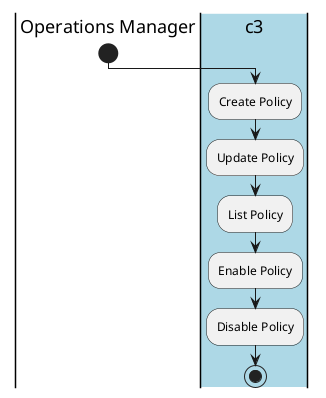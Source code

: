 @startuml
|Operations Manager|
start
|#lightblue|c3|
:Create Policy;
:Update Policy;
:List Policy;
:Enable Policy;
:Disable Policy;
stop
@enduml
